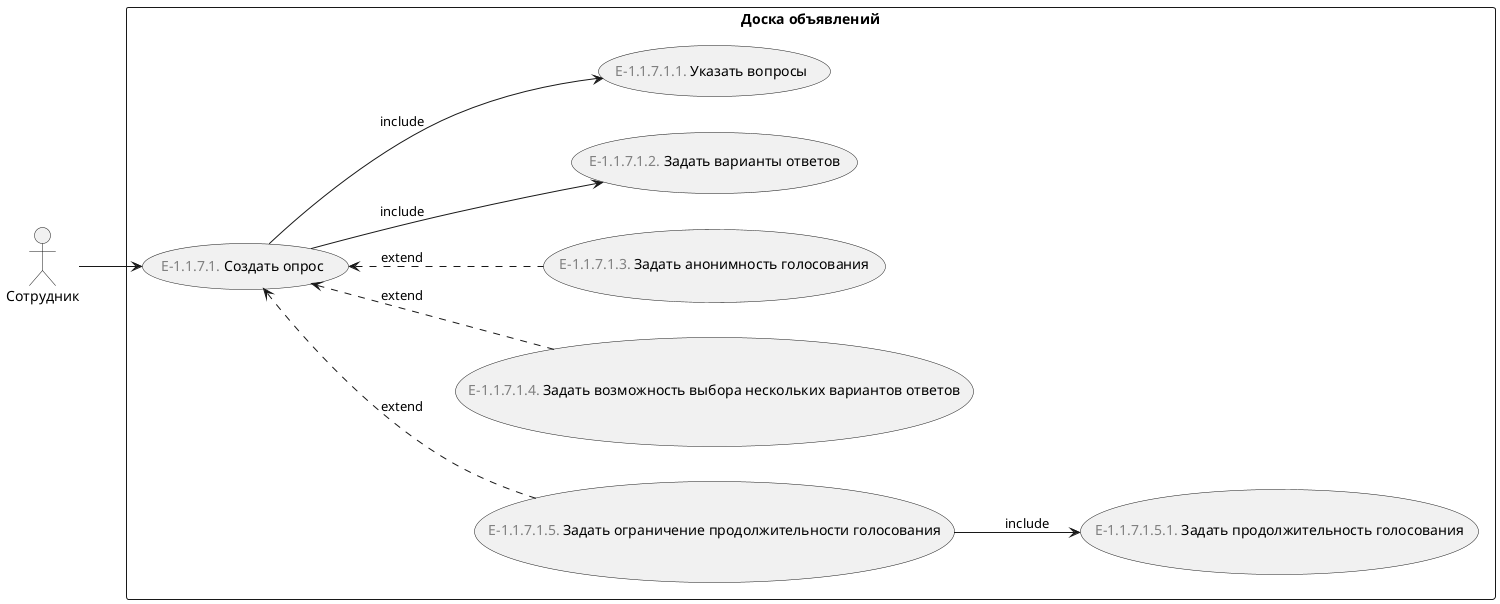 ﻿@startuml
'https://plantuml.com/use-case-diagram

left to right direction

:Сотрудник: as employee

rectangle "Доска объявлений" {
    (<font color="gray">E-1.1.7.1.</font> Создать опрос) as create_survey

    employee --> create_survey 
    create_survey <.. (<font color="gray">E-1.1.7.1.5.</font> Задать ограничение продолжительности голосования) : extend 
    create_survey <.. (<font color="gray">E-1.1.7.1.4.</font> Задать возможность выбора нескольких вариантов ответов) : extend
    create_survey <.. (<font color="gray">E-1.1.7.1.3.</font> Задать анонимность голосования) : extend
    create_survey --> (<font color="gray">E-1.1.7.1.2.</font> Задать варианты ответов) : include
    create_survey --> (<font color="gray">E-1.1.7.1.1.</font> Указать вопросы) : include
    
    (<font color="gray">E-1.1.7.1.5.</font> Задать ограничение продолжительности голосования) --> (<font color="gray">E-1.1.7.1.5.1.</font> Задать продолжительность голосования) : include
}

@enduml
